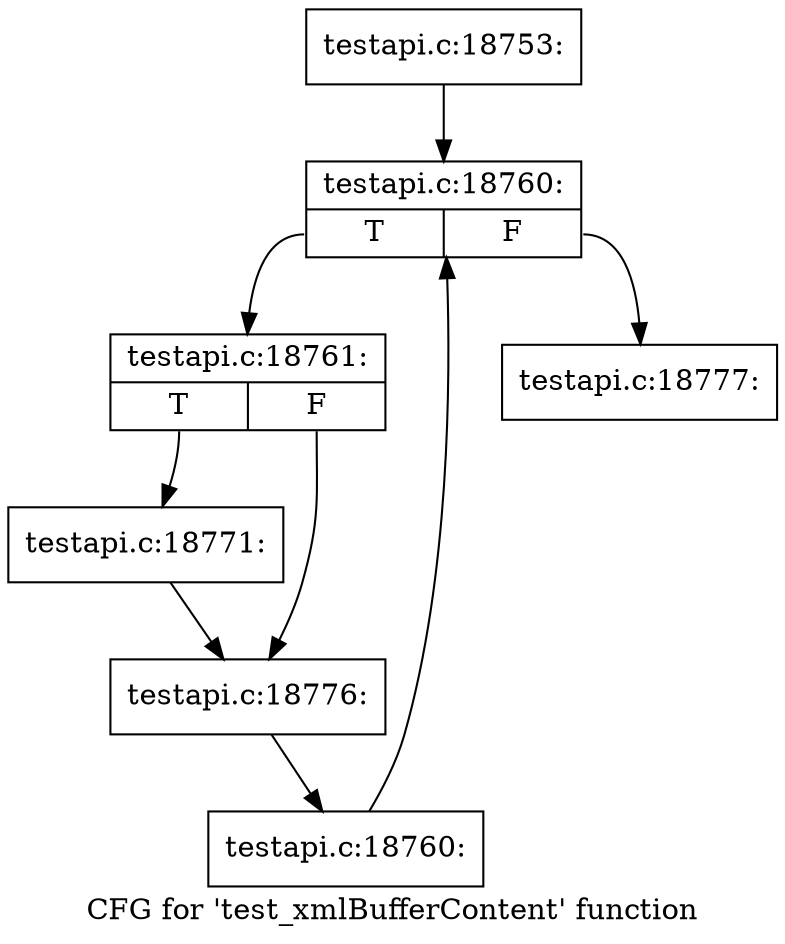 digraph "CFG for 'test_xmlBufferContent' function" {
	label="CFG for 'test_xmlBufferContent' function";

	Node0x4b088f0 [shape=record,label="{testapi.c:18753:}"];
	Node0x4b088f0 -> Node0x4b130f0;
	Node0x4b130f0 [shape=record,label="{testapi.c:18760:|{<s0>T|<s1>F}}"];
	Node0x4b130f0:s0 -> Node0x4b133d0;
	Node0x4b130f0:s1 -> Node0x4b12f50;
	Node0x4b133d0 [shape=record,label="{testapi.c:18761:|{<s0>T|<s1>F}}"];
	Node0x4b133d0:s0 -> Node0x4b14340;
	Node0x4b133d0:s1 -> Node0x4b14fc0;
	Node0x4b14340 [shape=record,label="{testapi.c:18771:}"];
	Node0x4b14340 -> Node0x4b14fc0;
	Node0x4b14fc0 [shape=record,label="{testapi.c:18776:}"];
	Node0x4b14fc0 -> Node0x4b13340;
	Node0x4b13340 [shape=record,label="{testapi.c:18760:}"];
	Node0x4b13340 -> Node0x4b130f0;
	Node0x4b12f50 [shape=record,label="{testapi.c:18777:}"];
}
